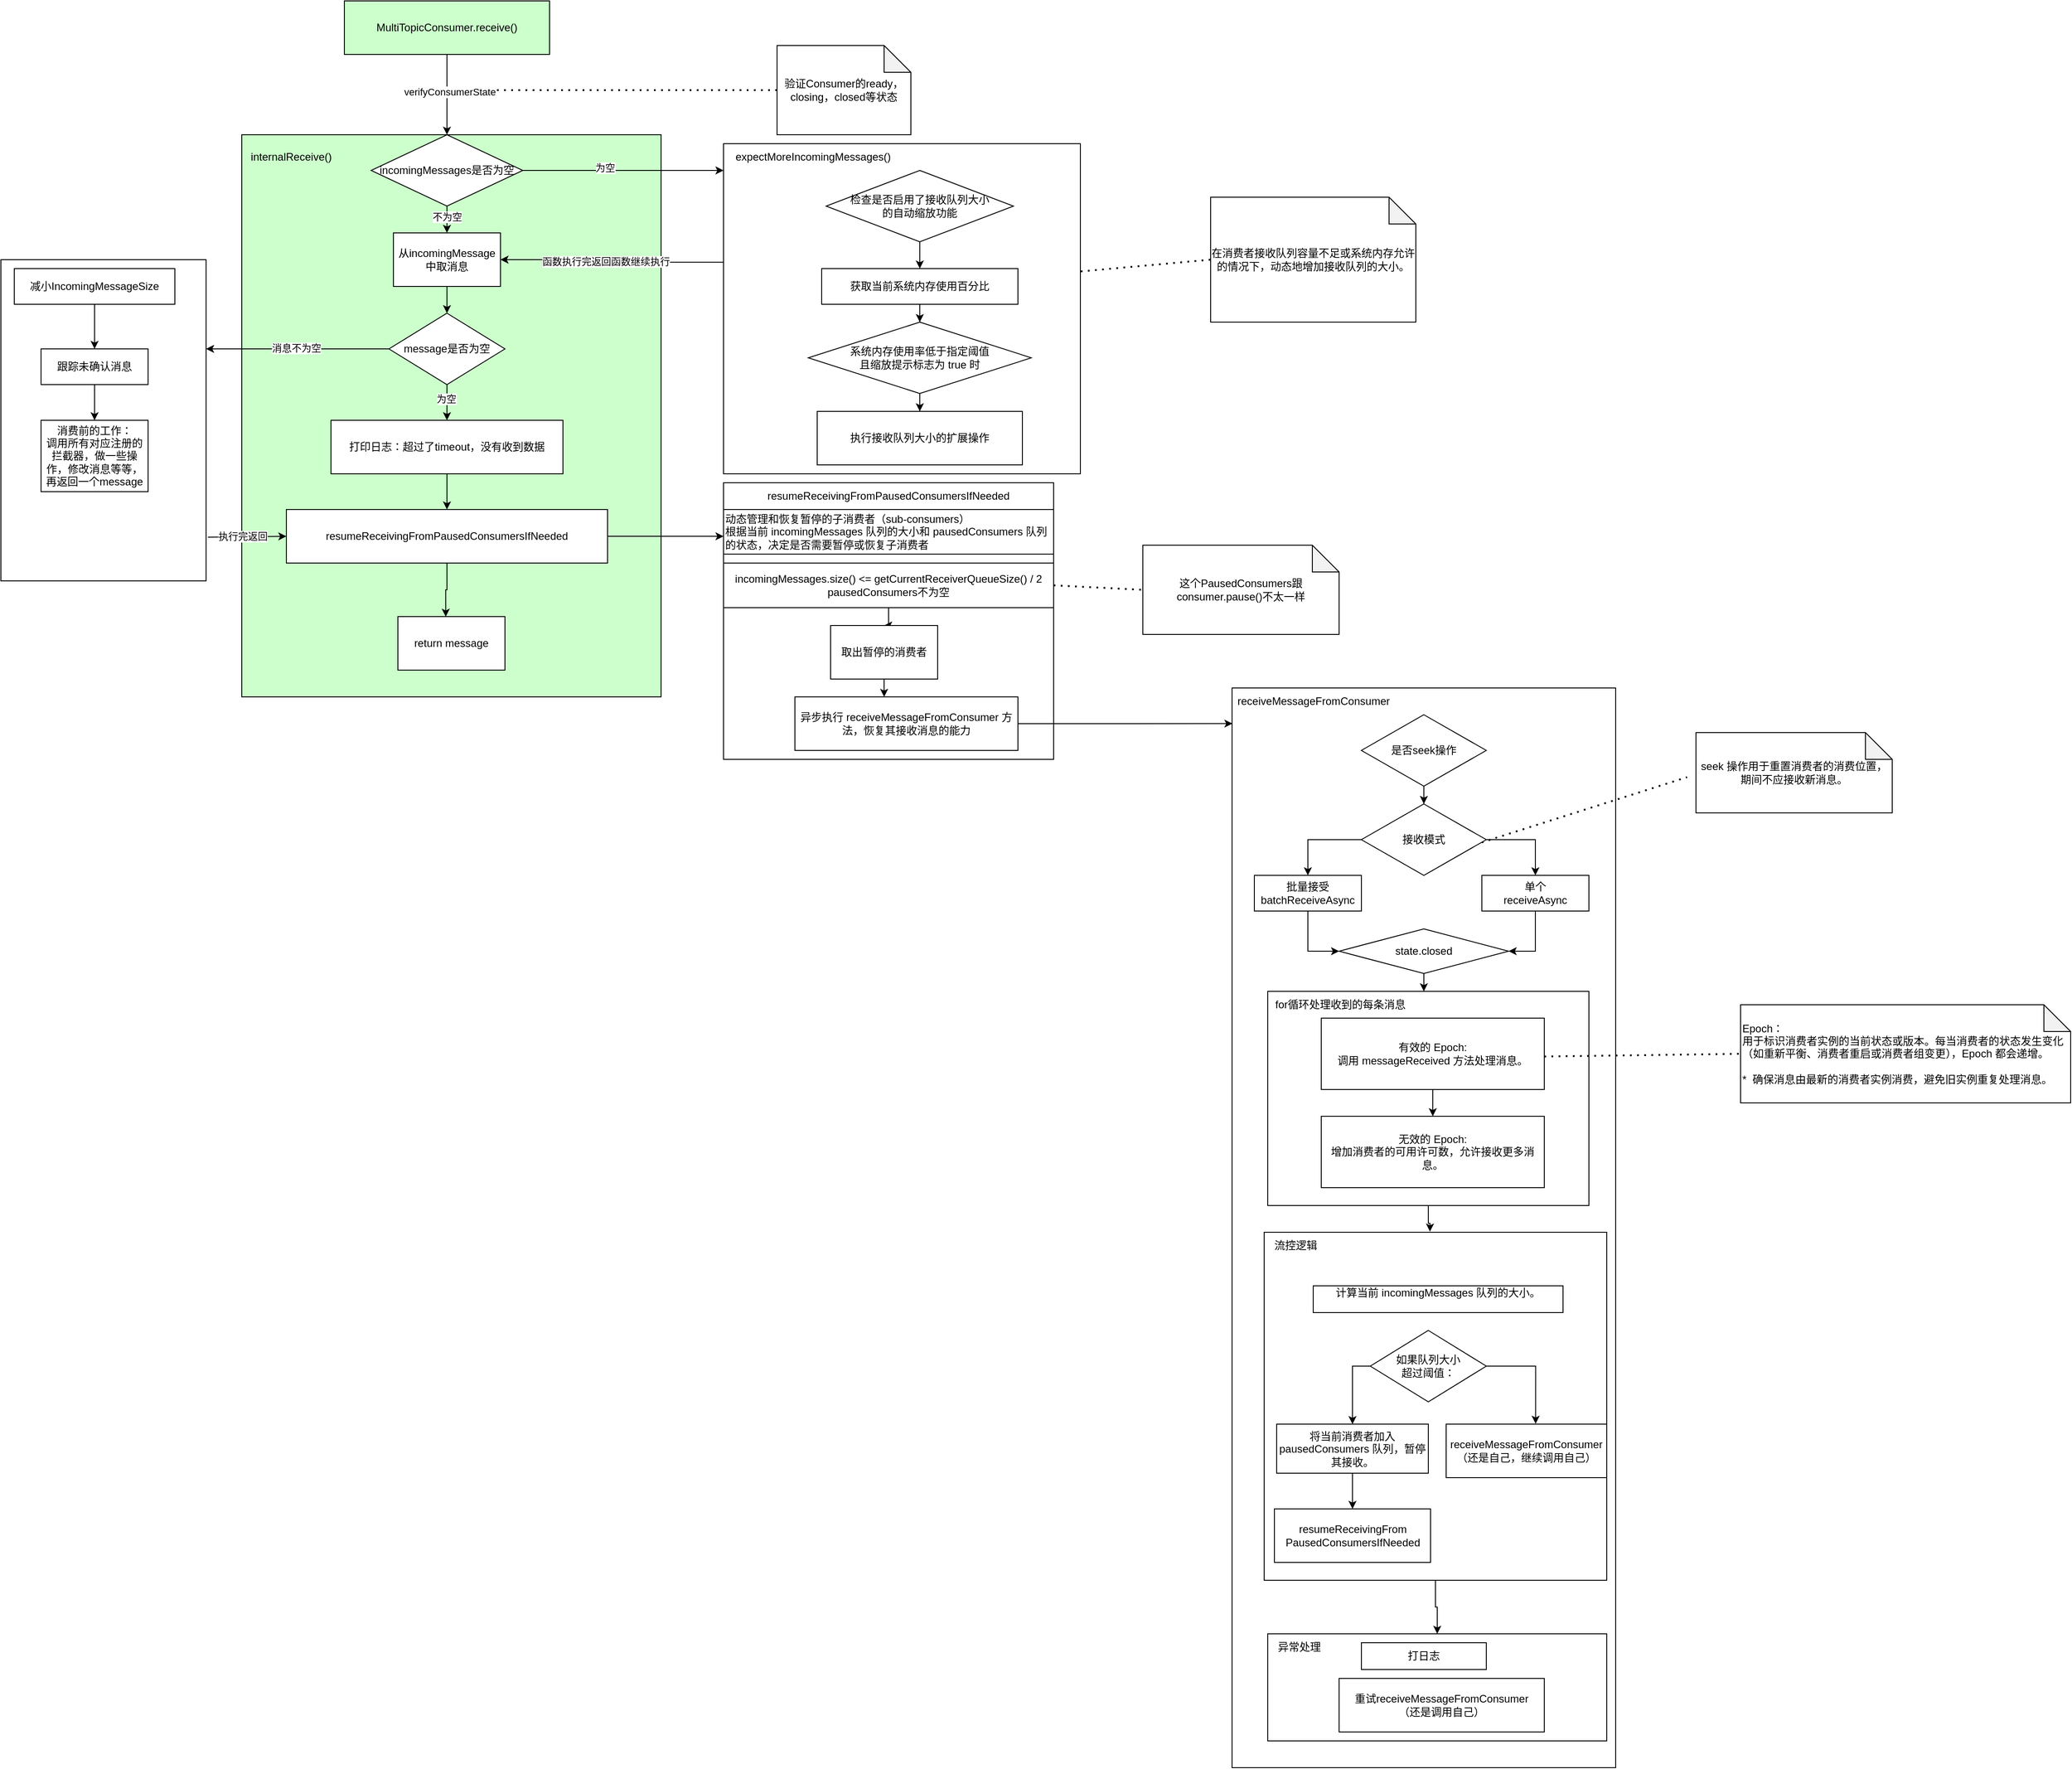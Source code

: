 <mxfile version="23.1.5" type="device">
  <diagram name="第 1 页" id="ouZ3PlHHxF10--a7FLp-">
    <mxGraphModel dx="1902" dy="538" grid="1" gridSize="10" guides="1" tooltips="1" connect="1" arrows="1" fold="1" page="1" pageScale="1" pageWidth="827" pageHeight="1169" math="0" shadow="0">
      <root>
        <mxCell id="0" />
        <mxCell id="1" parent="0" />
        <mxCell id="NrpO1X8OxAU8UZaKfE-I-2" style="edgeStyle=orthogonalEdgeStyle;rounded=0;orthogonalLoop=1;jettySize=auto;html=1;" edge="1" parent="1" source="NrpO1X8OxAU8UZaKfE-I-1">
          <mxGeometry relative="1" as="geometry">
            <mxPoint x="270" y="290" as="targetPoint" />
          </mxGeometry>
        </mxCell>
        <mxCell id="NrpO1X8OxAU8UZaKfE-I-4" value="verifyConsumerState" style="edgeLabel;html=1;align=center;verticalAlign=middle;resizable=0;points=[];" vertex="1" connectable="0" parent="NrpO1X8OxAU8UZaKfE-I-2">
          <mxGeometry x="-0.083" y="3" relative="1" as="geometry">
            <mxPoint as="offset" />
          </mxGeometry>
        </mxCell>
        <mxCell id="NrpO1X8OxAU8UZaKfE-I-1" value="MultiTopicConsumer.receive()" style="rounded=0;whiteSpace=wrap;html=1;fillColor=#CCFFCC;" vertex="1" parent="1">
          <mxGeometry x="155" y="140" width="230" height="60" as="geometry" />
        </mxCell>
        <mxCell id="NrpO1X8OxAU8UZaKfE-I-3" value="" style="whiteSpace=wrap;html=1;align=left;fillColor=#CCFFCC;" vertex="1" parent="1">
          <mxGeometry x="40" y="290" width="470" height="630" as="geometry" />
        </mxCell>
        <mxCell id="NrpO1X8OxAU8UZaKfE-I-6" value="验证Consumer的ready，closing，closed等状态" style="shape=note;whiteSpace=wrap;html=1;backgroundOutline=1;darkOpacity=0.05;" vertex="1" parent="1">
          <mxGeometry x="640" y="190" width="150" height="100" as="geometry" />
        </mxCell>
        <mxCell id="NrpO1X8OxAU8UZaKfE-I-8" value="" style="endArrow=none;dashed=1;html=1;dashPattern=1 3;strokeWidth=2;rounded=0;exitX=0;exitY=0.5;exitDx=0;exitDy=0;exitPerimeter=0;" edge="1" parent="1" source="NrpO1X8OxAU8UZaKfE-I-6">
          <mxGeometry width="50" height="50" relative="1" as="geometry">
            <mxPoint x="320" y="290" as="sourcePoint" />
            <mxPoint x="320" y="240" as="targetPoint" />
          </mxGeometry>
        </mxCell>
        <mxCell id="NrpO1X8OxAU8UZaKfE-I-9" value="internalReceive()" style="text;html=1;align=center;verticalAlign=middle;resizable=0;points=[];autosize=1;strokeColor=none;fillColor=none;" vertex="1" parent="1">
          <mxGeometry x="40" y="300" width="110" height="30" as="geometry" />
        </mxCell>
        <mxCell id="NrpO1X8OxAU8UZaKfE-I-15" style="edgeStyle=orthogonalEdgeStyle;rounded=0;orthogonalLoop=1;jettySize=auto;html=1;" edge="1" parent="1" source="NrpO1X8OxAU8UZaKfE-I-13">
          <mxGeometry relative="1" as="geometry">
            <mxPoint x="580" y="330" as="targetPoint" />
          </mxGeometry>
        </mxCell>
        <mxCell id="NrpO1X8OxAU8UZaKfE-I-18" value="为空" style="edgeLabel;html=1;align=center;verticalAlign=middle;resizable=0;points=[];" vertex="1" connectable="0" parent="NrpO1X8OxAU8UZaKfE-I-15">
          <mxGeometry x="-0.184" y="3" relative="1" as="geometry">
            <mxPoint as="offset" />
          </mxGeometry>
        </mxCell>
        <mxCell id="NrpO1X8OxAU8UZaKfE-I-25" style="edgeStyle=orthogonalEdgeStyle;rounded=0;orthogonalLoop=1;jettySize=auto;html=1;entryX=0.5;entryY=0;entryDx=0;entryDy=0;" edge="1" parent="1" source="NrpO1X8OxAU8UZaKfE-I-13" target="NrpO1X8OxAU8UZaKfE-I-19">
          <mxGeometry relative="1" as="geometry" />
        </mxCell>
        <mxCell id="NrpO1X8OxAU8UZaKfE-I-27" value="不为空" style="edgeLabel;html=1;align=center;verticalAlign=middle;resizable=0;points=[];" vertex="1" connectable="0" parent="NrpO1X8OxAU8UZaKfE-I-25">
          <mxGeometry x="0.26" relative="1" as="geometry">
            <mxPoint as="offset" />
          </mxGeometry>
        </mxCell>
        <mxCell id="NrpO1X8OxAU8UZaKfE-I-13" value="incomingMessages是否为空" style="rhombus;whiteSpace=wrap;html=1;" vertex="1" parent="1">
          <mxGeometry x="185" y="290" width="170" height="80" as="geometry" />
        </mxCell>
        <mxCell id="NrpO1X8OxAU8UZaKfE-I-21" style="edgeStyle=orthogonalEdgeStyle;rounded=0;orthogonalLoop=1;jettySize=auto;html=1;entryX=1;entryY=0.5;entryDx=0;entryDy=0;exitX=0.002;exitY=0.359;exitDx=0;exitDy=0;exitPerimeter=0;" edge="1" parent="1" source="NrpO1X8OxAU8UZaKfE-I-16" target="NrpO1X8OxAU8UZaKfE-I-19">
          <mxGeometry relative="1" as="geometry" />
        </mxCell>
        <mxCell id="NrpO1X8OxAU8UZaKfE-I-26" value="函数执行完返回函数继续执行" style="edgeLabel;html=1;align=center;verticalAlign=middle;resizable=0;points=[];" vertex="1" connectable="0" parent="NrpO1X8OxAU8UZaKfE-I-21">
          <mxGeometry x="0.069" y="2" relative="1" as="geometry">
            <mxPoint as="offset" />
          </mxGeometry>
        </mxCell>
        <mxCell id="NrpO1X8OxAU8UZaKfE-I-16" value="" style="whiteSpace=wrap;html=1;" vertex="1" parent="1">
          <mxGeometry x="580" y="300" width="400" height="370" as="geometry" />
        </mxCell>
        <mxCell id="NrpO1X8OxAU8UZaKfE-I-17" value="expectMoreIncomingMessages()" style="text;html=1;align=center;verticalAlign=middle;resizable=0;points=[];autosize=1;strokeColor=none;fillColor=none;" vertex="1" parent="1">
          <mxGeometry x="580" y="300" width="200" height="30" as="geometry" />
        </mxCell>
        <mxCell id="NrpO1X8OxAU8UZaKfE-I-22" style="edgeStyle=orthogonalEdgeStyle;rounded=0;orthogonalLoop=1;jettySize=auto;html=1;entryX=0.5;entryY=0;entryDx=0;entryDy=0;" edge="1" parent="1" source="NrpO1X8OxAU8UZaKfE-I-19" target="NrpO1X8OxAU8UZaKfE-I-20">
          <mxGeometry relative="1" as="geometry" />
        </mxCell>
        <mxCell id="NrpO1X8OxAU8UZaKfE-I-19" value="从incomingMessage中取消息" style="whiteSpace=wrap;html=1;" vertex="1" parent="1">
          <mxGeometry x="210" y="400" width="120" height="60" as="geometry" />
        </mxCell>
        <mxCell id="NrpO1X8OxAU8UZaKfE-I-30" style="edgeStyle=orthogonalEdgeStyle;rounded=0;orthogonalLoop=1;jettySize=auto;html=1;" edge="1" parent="1" source="NrpO1X8OxAU8UZaKfE-I-20" target="NrpO1X8OxAU8UZaKfE-I-29">
          <mxGeometry relative="1" as="geometry" />
        </mxCell>
        <mxCell id="NrpO1X8OxAU8UZaKfE-I-31" value="为空" style="edgeLabel;html=1;align=center;verticalAlign=middle;resizable=0;points=[];" vertex="1" connectable="0" parent="NrpO1X8OxAU8UZaKfE-I-30">
          <mxGeometry x="-0.192" y="-1" relative="1" as="geometry">
            <mxPoint as="offset" />
          </mxGeometry>
        </mxCell>
        <mxCell id="NrpO1X8OxAU8UZaKfE-I-20" value="message是否为空" style="rhombus;whiteSpace=wrap;html=1;" vertex="1" parent="1">
          <mxGeometry x="205" y="490" width="130" height="80" as="geometry" />
        </mxCell>
        <mxCell id="NrpO1X8OxAU8UZaKfE-I-45" style="edgeStyle=orthogonalEdgeStyle;rounded=0;orthogonalLoop=1;jettySize=auto;html=1;entryX=0.5;entryY=0;entryDx=0;entryDy=0;" edge="1" parent="1" source="NrpO1X8OxAU8UZaKfE-I-29" target="NrpO1X8OxAU8UZaKfE-I-40">
          <mxGeometry relative="1" as="geometry" />
        </mxCell>
        <mxCell id="NrpO1X8OxAU8UZaKfE-I-29" value="打印日志：超过了timeout，没有收到数据" style="whiteSpace=wrap;html=1;" vertex="1" parent="1">
          <mxGeometry x="140" y="610" width="260" height="60" as="geometry" />
        </mxCell>
        <mxCell id="NrpO1X8OxAU8UZaKfE-I-32" value="" style="whiteSpace=wrap;html=1;" vertex="1" parent="1">
          <mxGeometry x="-230" y="430" width="230" height="360" as="geometry" />
        </mxCell>
        <mxCell id="NrpO1X8OxAU8UZaKfE-I-33" style="edgeStyle=orthogonalEdgeStyle;rounded=0;orthogonalLoop=1;jettySize=auto;html=1;" edge="1" parent="1" source="NrpO1X8OxAU8UZaKfE-I-20">
          <mxGeometry relative="1" as="geometry">
            <mxPoint y="530" as="targetPoint" />
          </mxGeometry>
        </mxCell>
        <mxCell id="NrpO1X8OxAU8UZaKfE-I-34" value="消息不为空" style="edgeLabel;html=1;align=center;verticalAlign=middle;resizable=0;points=[];" vertex="1" connectable="0" parent="NrpO1X8OxAU8UZaKfE-I-33">
          <mxGeometry x="0.009" y="-2" relative="1" as="geometry">
            <mxPoint x="-1" as="offset" />
          </mxGeometry>
        </mxCell>
        <mxCell id="NrpO1X8OxAU8UZaKfE-I-38" style="edgeStyle=orthogonalEdgeStyle;rounded=0;orthogonalLoop=1;jettySize=auto;html=1;" edge="1" parent="1" source="NrpO1X8OxAU8UZaKfE-I-35" target="NrpO1X8OxAU8UZaKfE-I-36">
          <mxGeometry relative="1" as="geometry" />
        </mxCell>
        <mxCell id="NrpO1X8OxAU8UZaKfE-I-35" value="减小IncomingMessageSize" style="whiteSpace=wrap;html=1;" vertex="1" parent="1">
          <mxGeometry x="-215" y="440" width="180" height="40" as="geometry" />
        </mxCell>
        <mxCell id="NrpO1X8OxAU8UZaKfE-I-39" style="edgeStyle=orthogonalEdgeStyle;rounded=0;orthogonalLoop=1;jettySize=auto;html=1;entryX=0.5;entryY=0;entryDx=0;entryDy=0;" edge="1" parent="1" source="NrpO1X8OxAU8UZaKfE-I-36" target="NrpO1X8OxAU8UZaKfE-I-37">
          <mxGeometry relative="1" as="geometry" />
        </mxCell>
        <mxCell id="NrpO1X8OxAU8UZaKfE-I-36" value="跟踪未确认消息" style="whiteSpace=wrap;html=1;" vertex="1" parent="1">
          <mxGeometry x="-185" y="530" width="120" height="40" as="geometry" />
        </mxCell>
        <mxCell id="NrpO1X8OxAU8UZaKfE-I-37" value="消费前的工作：&lt;br&gt;调用所有对应注册的拦截器，做一些操作，修改消息等等，再返回一个message" style="whiteSpace=wrap;html=1;" vertex="1" parent="1">
          <mxGeometry x="-185" y="610" width="120" height="80" as="geometry" />
        </mxCell>
        <mxCell id="NrpO1X8OxAU8UZaKfE-I-47" style="edgeStyle=orthogonalEdgeStyle;rounded=0;orthogonalLoop=1;jettySize=auto;html=1;" edge="1" parent="1" source="NrpO1X8OxAU8UZaKfE-I-40">
          <mxGeometry relative="1" as="geometry">
            <mxPoint x="580" y="740" as="targetPoint" />
          </mxGeometry>
        </mxCell>
        <mxCell id="NrpO1X8OxAU8UZaKfE-I-40" value="resumeReceivingFromPausedConsumersIfNeeded" style="whiteSpace=wrap;html=1;" vertex="1" parent="1">
          <mxGeometry x="90" y="710" width="360" height="60" as="geometry" />
        </mxCell>
        <mxCell id="NrpO1X8OxAU8UZaKfE-I-42" value="" style="endArrow=classic;html=1;rounded=0;exitX=1.009;exitY=0.864;exitDx=0;exitDy=0;exitPerimeter=0;entryX=0;entryY=0.5;entryDx=0;entryDy=0;" edge="1" parent="1" source="NrpO1X8OxAU8UZaKfE-I-32" target="NrpO1X8OxAU8UZaKfE-I-40">
          <mxGeometry width="50" height="50" relative="1" as="geometry">
            <mxPoint x="100" y="750" as="sourcePoint" />
            <mxPoint x="150" y="700" as="targetPoint" />
          </mxGeometry>
        </mxCell>
        <mxCell id="NrpO1X8OxAU8UZaKfE-I-46" value="执行完返回" style="edgeLabel;html=1;align=center;verticalAlign=middle;resizable=0;points=[];" vertex="1" connectable="0" parent="NrpO1X8OxAU8UZaKfE-I-42">
          <mxGeometry x="-0.557" y="2" relative="1" as="geometry">
            <mxPoint x="19" y="1" as="offset" />
          </mxGeometry>
        </mxCell>
        <mxCell id="NrpO1X8OxAU8UZaKfE-I-43" value="return message" style="whiteSpace=wrap;html=1;" vertex="1" parent="1">
          <mxGeometry x="215" y="830" width="120" height="60" as="geometry" />
        </mxCell>
        <mxCell id="NrpO1X8OxAU8UZaKfE-I-44" style="edgeStyle=orthogonalEdgeStyle;rounded=0;orthogonalLoop=1;jettySize=auto;html=1;entryX=0.447;entryY=0.003;entryDx=0;entryDy=0;entryPerimeter=0;" edge="1" parent="1" source="NrpO1X8OxAU8UZaKfE-I-40" target="NrpO1X8OxAU8UZaKfE-I-43">
          <mxGeometry relative="1" as="geometry" />
        </mxCell>
        <mxCell id="NrpO1X8OxAU8UZaKfE-I-48" value="" style="whiteSpace=wrap;html=1;" vertex="1" parent="1">
          <mxGeometry x="580" y="680" width="370" height="310" as="geometry" />
        </mxCell>
        <mxCell id="NrpO1X8OxAU8UZaKfE-I-49" value="动态管理和恢复暂停的子消费者（sub-consumers）&lt;br&gt;根据当前 incomingMessages 队列的大小和 pausedConsumers 队列的状态，决定是否需要暂停或恢复子消费者" style="whiteSpace=wrap;html=1;align=left;" vertex="1" parent="1">
          <mxGeometry x="580" y="710" width="370" height="50" as="geometry" />
        </mxCell>
        <mxCell id="NrpO1X8OxAU8UZaKfE-I-57" style="edgeStyle=orthogonalEdgeStyle;rounded=0;orthogonalLoop=1;jettySize=auto;html=1;entryX=0.5;entryY=0;entryDx=0;entryDy=0;" edge="1" parent="1" source="NrpO1X8OxAU8UZaKfE-I-50" target="NrpO1X8OxAU8UZaKfE-I-55">
          <mxGeometry relative="1" as="geometry" />
        </mxCell>
        <mxCell id="NrpO1X8OxAU8UZaKfE-I-50" value="incomingMessages.size() &amp;lt;= getCurrentReceiverQueueSize() / 2&lt;br&gt;pausedConsumers不为空" style="whiteSpace=wrap;html=1;" vertex="1" parent="1">
          <mxGeometry x="580" y="770" width="370" height="50" as="geometry" />
        </mxCell>
        <mxCell id="NrpO1X8OxAU8UZaKfE-I-52" value="这个PausedConsumers跟consumer.pause()不太一样" style="shape=note;whiteSpace=wrap;html=1;backgroundOutline=1;darkOpacity=0.05;" vertex="1" parent="1">
          <mxGeometry x="1050" y="750" width="220" height="100" as="geometry" />
        </mxCell>
        <mxCell id="NrpO1X8OxAU8UZaKfE-I-53" value="" style="endArrow=none;dashed=1;html=1;dashPattern=1 3;strokeWidth=2;rounded=0;exitX=1;exitY=0.5;exitDx=0;exitDy=0;entryX=0;entryY=0.5;entryDx=0;entryDy=0;entryPerimeter=0;" edge="1" parent="1" source="NrpO1X8OxAU8UZaKfE-I-50" target="NrpO1X8OxAU8UZaKfE-I-52">
          <mxGeometry width="50" height="50" relative="1" as="geometry">
            <mxPoint x="1030" y="930" as="sourcePoint" />
            <mxPoint x="1080" y="880" as="targetPoint" />
          </mxGeometry>
        </mxCell>
        <mxCell id="NrpO1X8OxAU8UZaKfE-I-55" value="取出暂停的消费者" style="whiteSpace=wrap;html=1;" vertex="1" parent="1">
          <mxGeometry x="700" y="840" width="120" height="60" as="geometry" />
        </mxCell>
        <mxCell id="NrpO1X8OxAU8UZaKfE-I-56" value="异步执行 receiveMessageFromConsumer 方法，恢复其接收消息的能力" style="whiteSpace=wrap;html=1;" vertex="1" parent="1">
          <mxGeometry x="660" y="920" width="250" height="60" as="geometry" />
        </mxCell>
        <mxCell id="NrpO1X8OxAU8UZaKfE-I-58" style="edgeStyle=orthogonalEdgeStyle;rounded=0;orthogonalLoop=1;jettySize=auto;html=1;entryX=0.397;entryY=0.014;entryDx=0;entryDy=0;entryPerimeter=0;" edge="1" parent="1" source="NrpO1X8OxAU8UZaKfE-I-55" target="NrpO1X8OxAU8UZaKfE-I-56">
          <mxGeometry relative="1" as="geometry" />
        </mxCell>
        <mxCell id="NrpO1X8OxAU8UZaKfE-I-59" value="在消费者接收队列容量不足或系统内存允许的情况下，动态地增加接收队列的大小。" style="shape=note;whiteSpace=wrap;html=1;backgroundOutline=1;darkOpacity=0.05;" vertex="1" parent="1">
          <mxGeometry x="1126" y="360" width="230" height="140" as="geometry" />
        </mxCell>
        <mxCell id="NrpO1X8OxAU8UZaKfE-I-60" value="" style="endArrow=none;dashed=1;html=1;dashPattern=1 3;strokeWidth=2;rounded=0;entryX=0;entryY=0.5;entryDx=0;entryDy=0;entryPerimeter=0;exitX=1.001;exitY=0.387;exitDx=0;exitDy=0;exitPerimeter=0;" edge="1" parent="1" source="NrpO1X8OxAU8UZaKfE-I-16" target="NrpO1X8OxAU8UZaKfE-I-59">
          <mxGeometry width="50" height="50" relative="1" as="geometry">
            <mxPoint x="960" y="460" as="sourcePoint" />
            <mxPoint x="1010" y="410" as="targetPoint" />
          </mxGeometry>
        </mxCell>
        <mxCell id="NrpO1X8OxAU8UZaKfE-I-67" style="edgeStyle=orthogonalEdgeStyle;rounded=0;orthogonalLoop=1;jettySize=auto;html=1;entryX=0.5;entryY=0;entryDx=0;entryDy=0;" edge="1" parent="1" source="NrpO1X8OxAU8UZaKfE-I-61" target="NrpO1X8OxAU8UZaKfE-I-63">
          <mxGeometry relative="1" as="geometry" />
        </mxCell>
        <mxCell id="NrpO1X8OxAU8UZaKfE-I-61" value="检查是否启用了接收队列大小&lt;br&gt;的自动缩放功能" style="rhombus;whiteSpace=wrap;html=1;" vertex="1" parent="1">
          <mxGeometry x="695" y="330" width="210" height="80" as="geometry" />
        </mxCell>
        <mxCell id="NrpO1X8OxAU8UZaKfE-I-68" style="edgeStyle=orthogonalEdgeStyle;rounded=0;orthogonalLoop=1;jettySize=auto;html=1;entryX=0.5;entryY=0;entryDx=0;entryDy=0;" edge="1" parent="1" source="NrpO1X8OxAU8UZaKfE-I-63" target="NrpO1X8OxAU8UZaKfE-I-65">
          <mxGeometry relative="1" as="geometry" />
        </mxCell>
        <mxCell id="NrpO1X8OxAU8UZaKfE-I-63" value="获取当前系统内存使用百分比" style="whiteSpace=wrap;html=1;" vertex="1" parent="1">
          <mxGeometry x="690" y="440" width="220" height="40" as="geometry" />
        </mxCell>
        <mxCell id="NrpO1X8OxAU8UZaKfE-I-69" style="edgeStyle=orthogonalEdgeStyle;rounded=0;orthogonalLoop=1;jettySize=auto;html=1;" edge="1" parent="1" source="NrpO1X8OxAU8UZaKfE-I-65" target="NrpO1X8OxAU8UZaKfE-I-66">
          <mxGeometry relative="1" as="geometry" />
        </mxCell>
        <mxCell id="NrpO1X8OxAU8UZaKfE-I-65" value="系统内存使用率低于指定阈值&lt;br&gt;且缩放提示标志为 true 时" style="rhombus;whiteSpace=wrap;html=1;" vertex="1" parent="1">
          <mxGeometry x="675" y="500" width="250" height="80" as="geometry" />
        </mxCell>
        <mxCell id="NrpO1X8OxAU8UZaKfE-I-66" value="执行接收队列大小的扩展操作" style="whiteSpace=wrap;html=1;" vertex="1" parent="1">
          <mxGeometry x="685" y="600" width="230" height="60" as="geometry" />
        </mxCell>
        <mxCell id="NrpO1X8OxAU8UZaKfE-I-70" value="" style="whiteSpace=wrap;html=1;" vertex="1" parent="1">
          <mxGeometry x="1150" y="910" width="430" height="1210" as="geometry" />
        </mxCell>
        <mxCell id="NrpO1X8OxAU8UZaKfE-I-71" value="receiveMessageFromConsumer" style="text;html=1;align=center;verticalAlign=middle;resizable=0;points=[];autosize=1;strokeColor=none;fillColor=none;" vertex="1" parent="1">
          <mxGeometry x="1146" y="910" width="190" height="30" as="geometry" />
        </mxCell>
        <mxCell id="NrpO1X8OxAU8UZaKfE-I-88" style="edgeStyle=orthogonalEdgeStyle;rounded=0;orthogonalLoop=1;jettySize=auto;html=1;" edge="1" parent="1" source="NrpO1X8OxAU8UZaKfE-I-72" target="NrpO1X8OxAU8UZaKfE-I-78">
          <mxGeometry relative="1" as="geometry" />
        </mxCell>
        <mxCell id="NrpO1X8OxAU8UZaKfE-I-72" value="是否seek操作" style="rhombus;whiteSpace=wrap;html=1;" vertex="1" parent="1">
          <mxGeometry x="1295" y="940" width="140" height="80" as="geometry" />
        </mxCell>
        <mxCell id="NrpO1X8OxAU8UZaKfE-I-73" value="seek 操作用于重置消费者的消费位置，期间不应接收新消息。" style="shape=note;whiteSpace=wrap;html=1;backgroundOutline=1;darkOpacity=0.05;" vertex="1" parent="1">
          <mxGeometry x="1670" y="960" width="220" height="90" as="geometry" />
        </mxCell>
        <mxCell id="NrpO1X8OxAU8UZaKfE-I-75" value="" style="endArrow=none;dashed=1;html=1;dashPattern=1 3;strokeWidth=2;rounded=0;exitX=0.651;exitY=0.143;exitDx=0;exitDy=0;exitPerimeter=0;" edge="1" parent="1" source="NrpO1X8OxAU8UZaKfE-I-70">
          <mxGeometry width="50" height="50" relative="1" as="geometry">
            <mxPoint x="1550" y="1140" as="sourcePoint" />
            <mxPoint x="1660" y="1010" as="targetPoint" />
          </mxGeometry>
        </mxCell>
        <mxCell id="NrpO1X8OxAU8UZaKfE-I-90" style="edgeStyle=orthogonalEdgeStyle;rounded=0;orthogonalLoop=1;jettySize=auto;html=1;entryX=0.5;entryY=0;entryDx=0;entryDy=0;" edge="1" parent="1" source="NrpO1X8OxAU8UZaKfE-I-78" target="NrpO1X8OxAU8UZaKfE-I-79">
          <mxGeometry relative="1" as="geometry">
            <Array as="points">
              <mxPoint x="1235" y="1080" />
            </Array>
          </mxGeometry>
        </mxCell>
        <mxCell id="NrpO1X8OxAU8UZaKfE-I-91" style="edgeStyle=orthogonalEdgeStyle;rounded=0;orthogonalLoop=1;jettySize=auto;html=1;entryX=0.5;entryY=0;entryDx=0;entryDy=0;" edge="1" parent="1" source="NrpO1X8OxAU8UZaKfE-I-78" target="NrpO1X8OxAU8UZaKfE-I-80">
          <mxGeometry relative="1" as="geometry">
            <Array as="points">
              <mxPoint x="1490" y="1080" />
            </Array>
          </mxGeometry>
        </mxCell>
        <mxCell id="NrpO1X8OxAU8UZaKfE-I-78" value="接收模式" style="rhombus;whiteSpace=wrap;html=1;" vertex="1" parent="1">
          <mxGeometry x="1295" y="1040" width="140" height="80" as="geometry" />
        </mxCell>
        <mxCell id="NrpO1X8OxAU8UZaKfE-I-86" style="edgeStyle=orthogonalEdgeStyle;rounded=0;orthogonalLoop=1;jettySize=auto;html=1;entryX=0;entryY=0.5;entryDx=0;entryDy=0;" edge="1" parent="1" source="NrpO1X8OxAU8UZaKfE-I-79" target="NrpO1X8OxAU8UZaKfE-I-81">
          <mxGeometry relative="1" as="geometry" />
        </mxCell>
        <mxCell id="NrpO1X8OxAU8UZaKfE-I-79" value="批量接受&lt;br&gt;batchReceiveAsync" style="whiteSpace=wrap;html=1;" vertex="1" parent="1">
          <mxGeometry x="1175" y="1120" width="120" height="40" as="geometry" />
        </mxCell>
        <mxCell id="NrpO1X8OxAU8UZaKfE-I-87" style="edgeStyle=orthogonalEdgeStyle;rounded=0;orthogonalLoop=1;jettySize=auto;html=1;entryX=1;entryY=0.5;entryDx=0;entryDy=0;" edge="1" parent="1" source="NrpO1X8OxAU8UZaKfE-I-80" target="NrpO1X8OxAU8UZaKfE-I-81">
          <mxGeometry relative="1" as="geometry" />
        </mxCell>
        <mxCell id="NrpO1X8OxAU8UZaKfE-I-80" value="单个&lt;br&gt;receiveAsync" style="whiteSpace=wrap;html=1;" vertex="1" parent="1">
          <mxGeometry x="1430" y="1120" width="120" height="40" as="geometry" />
        </mxCell>
        <mxCell id="NrpO1X8OxAU8UZaKfE-I-81" value="state.closed" style="rhombus;whiteSpace=wrap;html=1;" vertex="1" parent="1">
          <mxGeometry x="1270" y="1180" width="190" height="50" as="geometry" />
        </mxCell>
        <mxCell id="NrpO1X8OxAU8UZaKfE-I-82" value="" style="whiteSpace=wrap;html=1;" vertex="1" parent="1">
          <mxGeometry x="1190" y="1250" width="360" height="240" as="geometry" />
        </mxCell>
        <mxCell id="NrpO1X8OxAU8UZaKfE-I-83" value="for循环处理收到的每条消息" style="text;html=1;align=center;verticalAlign=middle;resizable=0;points=[];autosize=1;strokeColor=none;fillColor=none;" vertex="1" parent="1">
          <mxGeometry x="1186" y="1250" width="170" height="30" as="geometry" />
        </mxCell>
        <mxCell id="NrpO1X8OxAU8UZaKfE-I-113" style="edgeStyle=orthogonalEdgeStyle;rounded=0;orthogonalLoop=1;jettySize=auto;html=1;entryX=0.5;entryY=0;entryDx=0;entryDy=0;" edge="1" parent="1" source="NrpO1X8OxAU8UZaKfE-I-84" target="NrpO1X8OxAU8UZaKfE-I-85">
          <mxGeometry relative="1" as="geometry" />
        </mxCell>
        <mxCell id="NrpO1X8OxAU8UZaKfE-I-84" value="&lt;div&gt;有效的 Epoch:&lt;/div&gt;&lt;div&gt;调用 messageReceived 方法处理消息。&lt;/div&gt;" style="whiteSpace=wrap;html=1;" vertex="1" parent="1">
          <mxGeometry x="1250" y="1280" width="250" height="80" as="geometry" />
        </mxCell>
        <mxCell id="NrpO1X8OxAU8UZaKfE-I-85" value="&lt;div&gt;&lt;span style=&quot;background-color: initial;&quot;&gt;无效的 Epoch:&lt;/span&gt;&lt;br&gt;&lt;/div&gt;&lt;div&gt;增加消费者的可用许可数，允许接收更多消息。&lt;/div&gt;" style="whiteSpace=wrap;html=1;" vertex="1" parent="1">
          <mxGeometry x="1250" y="1390" width="250" height="80" as="geometry" />
        </mxCell>
        <mxCell id="NrpO1X8OxAU8UZaKfE-I-92" style="edgeStyle=orthogonalEdgeStyle;rounded=0;orthogonalLoop=1;jettySize=auto;html=1;entryX=0.484;entryY=-0.003;entryDx=0;entryDy=0;entryPerimeter=0;" edge="1" parent="1" source="NrpO1X8OxAU8UZaKfE-I-81" target="NrpO1X8OxAU8UZaKfE-I-82">
          <mxGeometry relative="1" as="geometry" />
        </mxCell>
        <mxCell id="NrpO1X8OxAU8UZaKfE-I-111" style="edgeStyle=orthogonalEdgeStyle;rounded=0;orthogonalLoop=1;jettySize=auto;html=1;entryX=0.5;entryY=0;entryDx=0;entryDy=0;" edge="1" parent="1" source="NrpO1X8OxAU8UZaKfE-I-93" target="NrpO1X8OxAU8UZaKfE-I-107">
          <mxGeometry relative="1" as="geometry" />
        </mxCell>
        <mxCell id="NrpO1X8OxAU8UZaKfE-I-93" value="" style="whiteSpace=wrap;html=1;" vertex="1" parent="1">
          <mxGeometry x="1186" y="1520" width="384" height="390" as="geometry" />
        </mxCell>
        <mxCell id="NrpO1X8OxAU8UZaKfE-I-94" value="流控逻辑" style="text;html=1;align=center;verticalAlign=middle;resizable=0;points=[];autosize=1;strokeColor=none;fillColor=none;" vertex="1" parent="1">
          <mxGeometry x="1186" y="1520" width="70" height="30" as="geometry" />
        </mxCell>
        <mxCell id="NrpO1X8OxAU8UZaKfE-I-105" style="edgeStyle=orthogonalEdgeStyle;rounded=0;orthogonalLoop=1;jettySize=auto;html=1;entryX=0.5;entryY=0;entryDx=0;entryDy=0;" edge="1" parent="1" source="NrpO1X8OxAU8UZaKfE-I-95" target="NrpO1X8OxAU8UZaKfE-I-100">
          <mxGeometry relative="1" as="geometry" />
        </mxCell>
        <mxCell id="NrpO1X8OxAU8UZaKfE-I-95" value="&lt;div&gt;&lt;br&gt;&lt;/div&gt;&lt;div&gt;将当前消费者加入 pausedConsumers 队列，暂停其接收。&lt;/div&gt;&lt;div&gt;&lt;br&gt;&lt;/div&gt;" style="whiteSpace=wrap;html=1;" vertex="1" parent="1">
          <mxGeometry x="1200" y="1735" width="170" height="55" as="geometry" />
        </mxCell>
        <mxCell id="NrpO1X8OxAU8UZaKfE-I-96" value="&lt;div&gt;计算当前 incomingMessages 队列的大小。&lt;/div&gt;&lt;div&gt;&lt;br&gt;&lt;/div&gt;" style="whiteSpace=wrap;html=1;" vertex="1" parent="1">
          <mxGeometry x="1241" y="1580" width="280" height="30" as="geometry" />
        </mxCell>
        <mxCell id="NrpO1X8OxAU8UZaKfE-I-98" value="resumeReceivingFromPausedConsumersIfNeeded" style="whiteSpace=wrap;html=1;" vertex="1" parent="1">
          <mxGeometry x="580" y="680" width="370" height="30" as="geometry" />
        </mxCell>
        <mxCell id="NrpO1X8OxAU8UZaKfE-I-102" style="edgeStyle=orthogonalEdgeStyle;rounded=0;orthogonalLoop=1;jettySize=auto;html=1;entryX=0.5;entryY=0;entryDx=0;entryDy=0;" edge="1" parent="1" source="NrpO1X8OxAU8UZaKfE-I-99" target="NrpO1X8OxAU8UZaKfE-I-95">
          <mxGeometry relative="1" as="geometry">
            <Array as="points">
              <mxPoint x="1285" y="1670" />
            </Array>
          </mxGeometry>
        </mxCell>
        <mxCell id="NrpO1X8OxAU8UZaKfE-I-99" value="如果队列大小&lt;br&gt;超过阈值：" style="rhombus;whiteSpace=wrap;html=1;" vertex="1" parent="1">
          <mxGeometry x="1305" y="1630" width="130" height="80" as="geometry" />
        </mxCell>
        <mxCell id="NrpO1X8OxAU8UZaKfE-I-100" value="resumeReceivingFrom&lt;br&gt;PausedConsumersIfNeeded" style="whiteSpace=wrap;html=1;" vertex="1" parent="1">
          <mxGeometry x="1197.5" y="1830" width="175" height="60" as="geometry" />
        </mxCell>
        <mxCell id="NrpO1X8OxAU8UZaKfE-I-101" value="receiveMessageFromConsumer&lt;br&gt;（还是自己，继续调用自己）" style="whiteSpace=wrap;html=1;" vertex="1" parent="1">
          <mxGeometry x="1390" y="1735" width="180" height="60" as="geometry" />
        </mxCell>
        <mxCell id="NrpO1X8OxAU8UZaKfE-I-103" style="edgeStyle=orthogonalEdgeStyle;rounded=0;orthogonalLoop=1;jettySize=auto;html=1;entryX=0.557;entryY=-0.007;entryDx=0;entryDy=0;entryPerimeter=0;" edge="1" parent="1" source="NrpO1X8OxAU8UZaKfE-I-99" target="NrpO1X8OxAU8UZaKfE-I-101">
          <mxGeometry relative="1" as="geometry">
            <Array as="points">
              <mxPoint x="1490" y="1670" />
            </Array>
          </mxGeometry>
        </mxCell>
        <mxCell id="NrpO1X8OxAU8UZaKfE-I-110" value="" style="group" vertex="1" connectable="0" parent="1">
          <mxGeometry x="1190" y="1970" width="380" height="120" as="geometry" />
        </mxCell>
        <mxCell id="NrpO1X8OxAU8UZaKfE-I-107" value="&lt;div&gt;&lt;br/&gt;&lt;/div&gt;" style="whiteSpace=wrap;html=1;" vertex="1" parent="NrpO1X8OxAU8UZaKfE-I-110">
          <mxGeometry width="380" height="120" as="geometry" />
        </mxCell>
        <mxCell id="NrpO1X8OxAU8UZaKfE-I-108" value="异常处理" style="text;html=1;align=center;verticalAlign=middle;resizable=0;points=[];autosize=1;strokeColor=none;fillColor=none;" vertex="1" parent="NrpO1X8OxAU8UZaKfE-I-110">
          <mxGeometry width="70" height="30" as="geometry" />
        </mxCell>
        <mxCell id="NrpO1X8OxAU8UZaKfE-I-109" value="重试receiveMessageFromConsumer&lt;br&gt;（还是调用自己）" style="whiteSpace=wrap;html=1;" vertex="1" parent="NrpO1X8OxAU8UZaKfE-I-110">
          <mxGeometry x="80" y="50" width="230" height="60" as="geometry" />
        </mxCell>
        <mxCell id="NrpO1X8OxAU8UZaKfE-I-106" value="打日志" style="whiteSpace=wrap;html=1;" vertex="1" parent="NrpO1X8OxAU8UZaKfE-I-110">
          <mxGeometry x="105" y="10" width="140" height="30" as="geometry" />
        </mxCell>
        <mxCell id="NrpO1X8OxAU8UZaKfE-I-112" style="edgeStyle=orthogonalEdgeStyle;rounded=0;orthogonalLoop=1;jettySize=auto;html=1;entryX=0.484;entryY=-0.002;entryDx=0;entryDy=0;entryPerimeter=0;" edge="1" parent="1" source="NrpO1X8OxAU8UZaKfE-I-82" target="NrpO1X8OxAU8UZaKfE-I-93">
          <mxGeometry relative="1" as="geometry" />
        </mxCell>
        <mxCell id="NrpO1X8OxAU8UZaKfE-I-114" value="Epoch：&lt;div&gt;用于标识消费者实例的当前状态或版本。每当消费者的状态发生变化（如重新平衡、消费者重启或消费者组变更），Epoch 都会递增。&lt;br&gt;&lt;br&gt;*&amp;nbsp; 确保消息由最新的消费者实例消费，避免旧实例重复处理消息。&lt;br&gt;&lt;/div&gt;" style="shape=note;whiteSpace=wrap;html=1;backgroundOutline=1;darkOpacity=0.05;align=left;" vertex="1" parent="1">
          <mxGeometry x="1720" y="1265" width="370" height="110" as="geometry" />
        </mxCell>
        <mxCell id="NrpO1X8OxAU8UZaKfE-I-115" value="" style="endArrow=none;dashed=1;html=1;dashPattern=1 3;strokeWidth=2;rounded=0;exitX=0.651;exitY=0.143;exitDx=0;exitDy=0;exitPerimeter=0;entryX=0;entryY=0.5;entryDx=0;entryDy=0;entryPerimeter=0;" edge="1" parent="1" target="NrpO1X8OxAU8UZaKfE-I-114">
          <mxGeometry width="50" height="50" relative="1" as="geometry">
            <mxPoint x="1500" y="1323" as="sourcePoint" />
            <mxPoint x="1730" y="1250" as="targetPoint" />
          </mxGeometry>
        </mxCell>
        <mxCell id="NrpO1X8OxAU8UZaKfE-I-116" style="edgeStyle=orthogonalEdgeStyle;rounded=0;orthogonalLoop=1;jettySize=auto;html=1;entryX=0.001;entryY=0.033;entryDx=0;entryDy=0;entryPerimeter=0;" edge="1" parent="1" source="NrpO1X8OxAU8UZaKfE-I-56" target="NrpO1X8OxAU8UZaKfE-I-70">
          <mxGeometry relative="1" as="geometry" />
        </mxCell>
      </root>
    </mxGraphModel>
  </diagram>
</mxfile>
